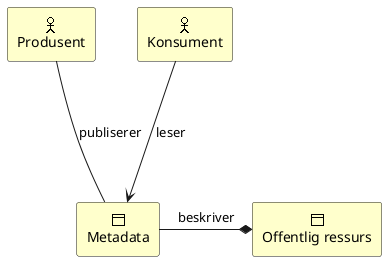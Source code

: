 @startuml
archimate #Business "Produsent" as produsent <<actor>>
archimate #Business "Konsument" as konsument <<actor>>

archimate #Business "Offentlig ressurs" <<object>>
archimate #Business Metadata <<object>>

"Metadata" -* "Offentlig ressurs" : beskriver
"produsent" --- "Metadata" : publiserer
"konsument" ---> "Metadata" : leser

@enduml
